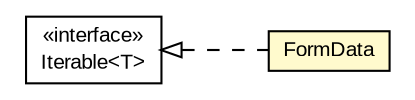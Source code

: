 #!/usr/local/bin/dot
#
# Class diagram 
# Generated by UMLGraph version R5_6-24-gf6e263 (http://www.umlgraph.org/)
#

digraph G {
	edge [fontname="arial",fontsize=10,labelfontname="arial",labelfontsize=10];
	node [fontname="arial",fontsize=10,shape=plaintext];
	nodesep=0.25;
	ranksep=0.5;
	rankdir=LR;
	// io.reinert.requestor.form.FormData
	c4165 [label=<<table title="io.reinert.requestor.form.FormData" border="0" cellborder="1" cellspacing="0" cellpadding="2" port="p" bgcolor="lemonChiffon" href="./FormData.html">
		<tr><td><table border="0" cellspacing="0" cellpadding="1">
<tr><td align="center" balign="center"> FormData </td></tr>
		</table></td></tr>
		</table>>, URL="./FormData.html", fontname="arial", fontcolor="black", fontsize=10.0];
	//io.reinert.requestor.form.FormData implements java.lang.Iterable<T>
	c4224:p -> c4165:p [dir=back,arrowtail=empty,style=dashed];
	// java.lang.Iterable<T>
	c4224 [label=<<table title="java.lang.Iterable" border="0" cellborder="1" cellspacing="0" cellpadding="2" port="p" href="http://download.oracle.com/javase/7/docs/api/java/lang/Iterable.html">
		<tr><td><table border="0" cellspacing="0" cellpadding="1">
<tr><td align="center" balign="center"> &#171;interface&#187; </td></tr>
<tr><td align="center" balign="center"> Iterable&lt;T&gt; </td></tr>
		</table></td></tr>
		</table>>, URL="http://download.oracle.com/javase/7/docs/api/java/lang/Iterable.html", fontname="arial", fontcolor="black", fontsize=10.0];
}

